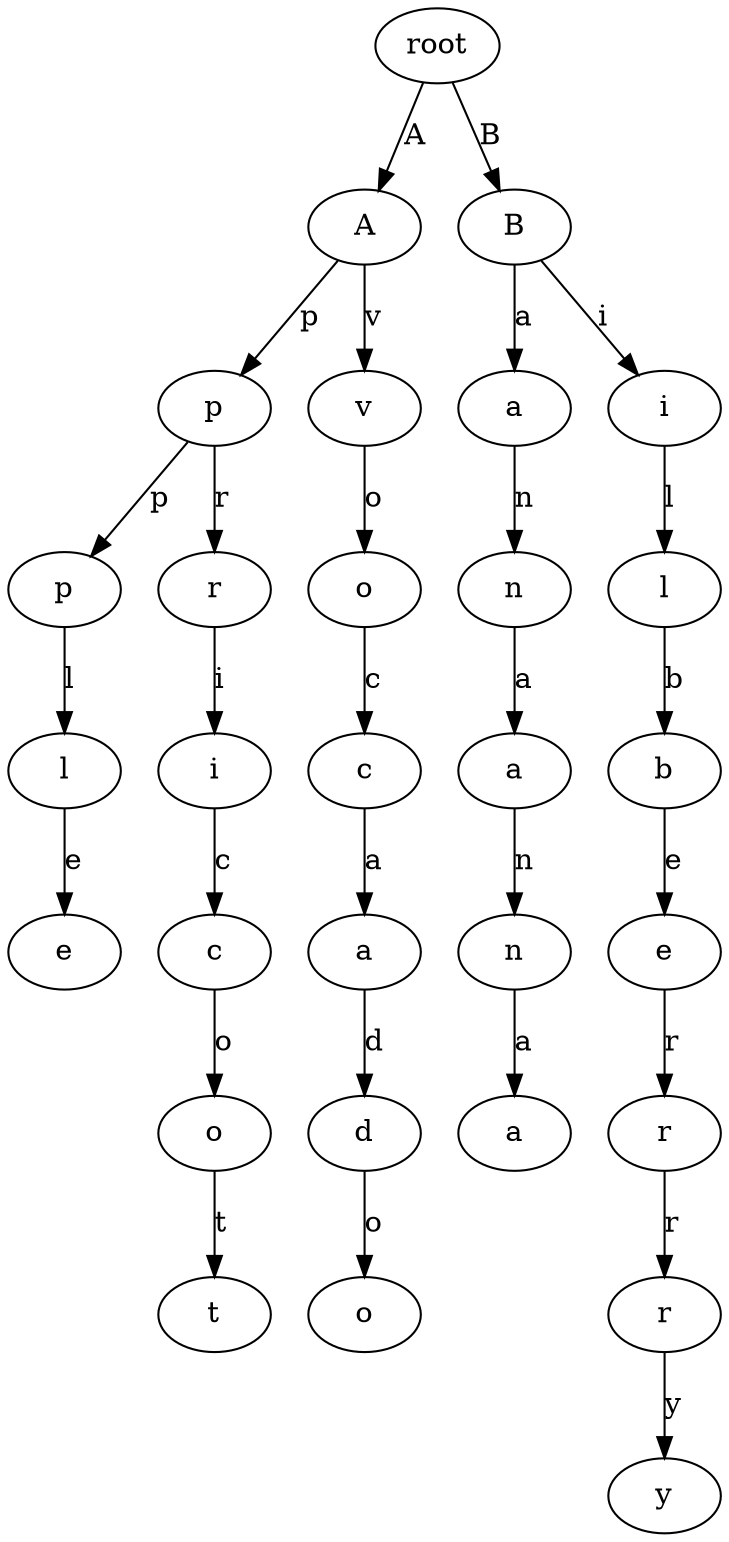 digraph Trie {
   Node_0 [label=root]
   Node_1 [label="A"]
   Node_0 -> Node_1 [label="A"]
   Node_2 [label="p"]
   Node_1 -> Node_2 [label="p"]
   Node_3 [label="p"]
   Node_2 -> Node_3 [label="p"]
   Node_4 [label="l"]
   Node_3 -> Node_4 [label="l"]
   Node_5 [label="e"]
   Node_4 -> Node_5 [label="e"]
   Node_6 [label="r"]
   Node_2 -> Node_6 [label="r"]
   Node_7 [label="i"]
   Node_6 -> Node_7 [label="i"]
   Node_8 [label="c"]
   Node_7 -> Node_8 [label="c"]
   Node_9 [label="o"]
   Node_8 -> Node_9 [label="o"]
   Node_10 [label="t"]
   Node_9 -> Node_10 [label="t"]
   Node_11 [label="v"]
   Node_1 -> Node_11 [label="v"]
   Node_12 [label="o"]
   Node_11 -> Node_12 [label="o"]
   Node_13 [label="c"]
   Node_12 -> Node_13 [label="c"]
   Node_14 [label="a"]
   Node_13 -> Node_14 [label="a"]
   Node_15 [label="d"]
   Node_14 -> Node_15 [label="d"]
   Node_16 [label="o"]
   Node_15 -> Node_16 [label="o"]
   Node_17 [label="B"]
   Node_0 -> Node_17 [label="B"]
   Node_18 [label="a"]
   Node_17 -> Node_18 [label="a"]
   Node_19 [label="n"]
   Node_18 -> Node_19 [label="n"]
   Node_20 [label="a"]
   Node_19 -> Node_20 [label="a"]
   Node_21 [label="n"]
   Node_20 -> Node_21 [label="n"]
   Node_22 [label="a"]
   Node_21 -> Node_22 [label="a"]
   Node_23 [label="i"]
   Node_17 -> Node_23 [label="i"]
   Node_24 [label="l"]
   Node_23 -> Node_24 [label="l"]
   Node_25 [label="b"]
   Node_24 -> Node_25 [label="b"]
   Node_26 [label="e"]
   Node_25 -> Node_26 [label="e"]
   Node_27 [label="r"]
   Node_26 -> Node_27 [label="r"]
   Node_28 [label="r"]
   Node_27 -> Node_28 [label="r"]
   Node_29 [label="y"]
   Node_28 -> Node_29 [label="y"]
}
